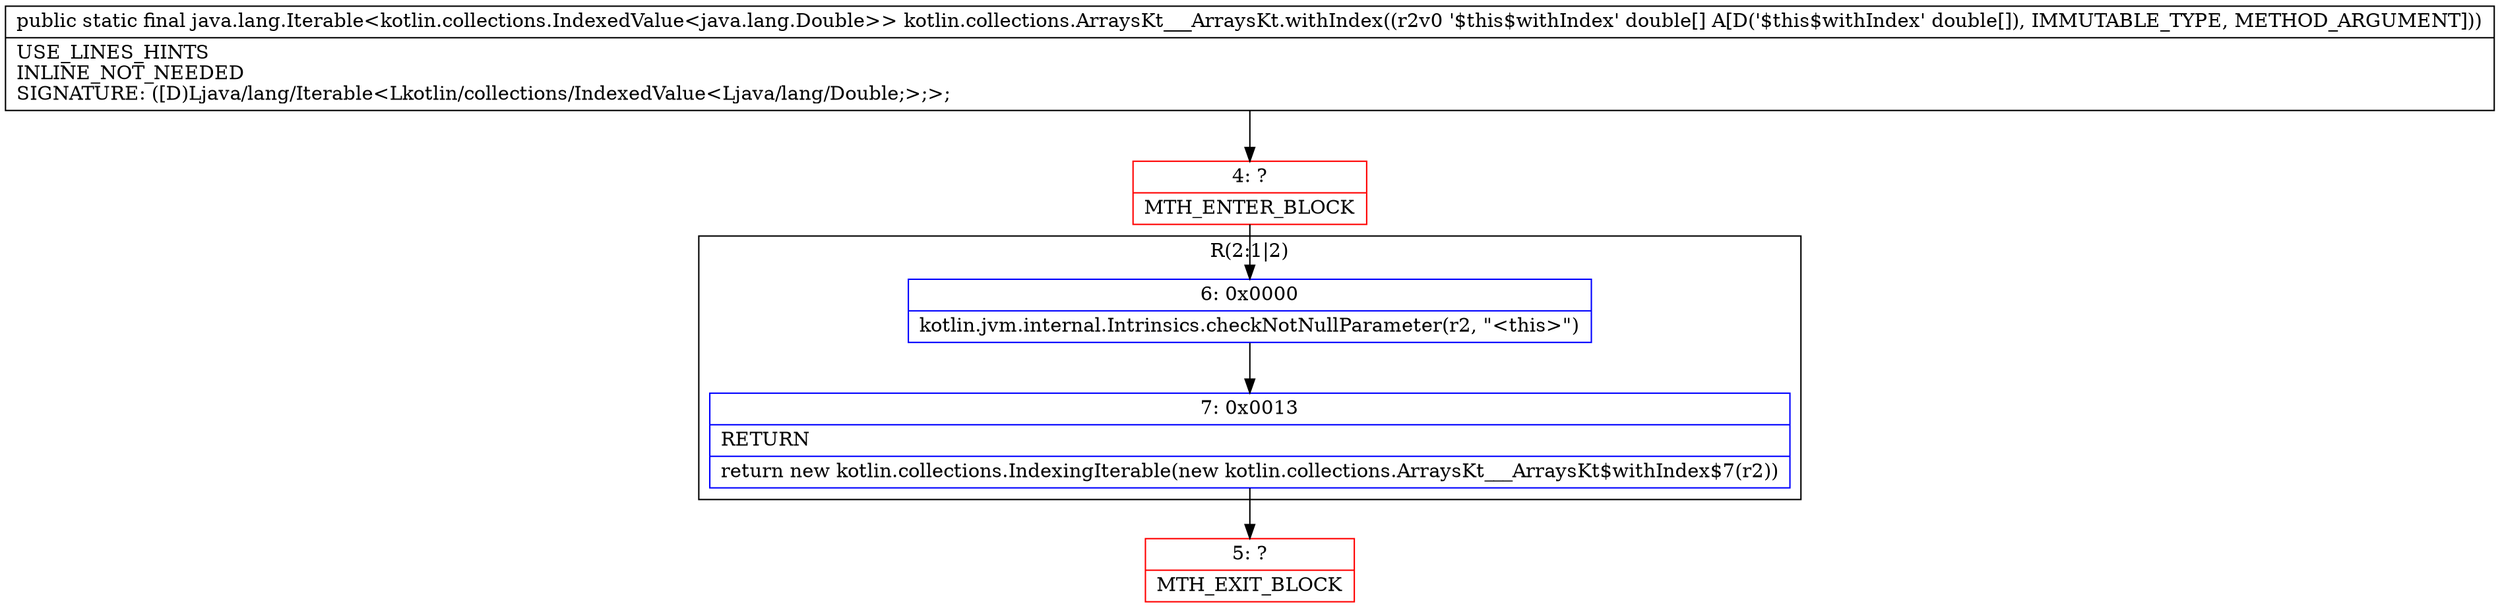 digraph "CFG forkotlin.collections.ArraysKt___ArraysKt.withIndex([D)Ljava\/lang\/Iterable;" {
subgraph cluster_Region_1388122319 {
label = "R(2:1|2)";
node [shape=record,color=blue];
Node_6 [shape=record,label="{6\:\ 0x0000|kotlin.jvm.internal.Intrinsics.checkNotNullParameter(r2, \"\<this\>\")\l}"];
Node_7 [shape=record,label="{7\:\ 0x0013|RETURN\l|return new kotlin.collections.IndexingIterable(new kotlin.collections.ArraysKt___ArraysKt$withIndex$7(r2))\l}"];
}
Node_4 [shape=record,color=red,label="{4\:\ ?|MTH_ENTER_BLOCK\l}"];
Node_5 [shape=record,color=red,label="{5\:\ ?|MTH_EXIT_BLOCK\l}"];
MethodNode[shape=record,label="{public static final java.lang.Iterable\<kotlin.collections.IndexedValue\<java.lang.Double\>\> kotlin.collections.ArraysKt___ArraysKt.withIndex((r2v0 '$this$withIndex' double[] A[D('$this$withIndex' double[]), IMMUTABLE_TYPE, METHOD_ARGUMENT]))  | USE_LINES_HINTS\lINLINE_NOT_NEEDED\lSIGNATURE: ([D)Ljava\/lang\/Iterable\<Lkotlin\/collections\/IndexedValue\<Ljava\/lang\/Double;\>;\>;\l}"];
MethodNode -> Node_4;Node_6 -> Node_7;
Node_7 -> Node_5;
Node_4 -> Node_6;
}

